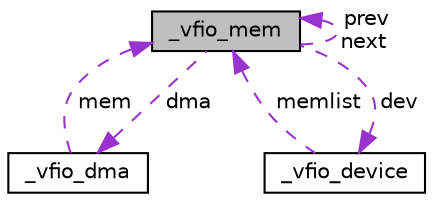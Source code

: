 digraph "_vfio_mem"
{
  edge [fontname="Helvetica",fontsize="10",labelfontname="Helvetica",labelfontsize="10"];
  node [fontname="Helvetica",fontsize="10",shape=record];
  Node1 [label="_vfio_mem",height=0.2,width=0.4,color="black", fillcolor="grey75", style="filled", fontcolor="black"];
  Node1 -> Node1 [dir="back",color="darkorchid3",fontsize="10",style="dashed",label=" prev\nnext" ,fontname="Helvetica"];
  Node2 -> Node1 [dir="back",color="darkorchid3",fontsize="10",style="dashed",label=" dma" ,fontname="Helvetica"];
  Node2 [label="_vfio_dma",height=0.2,width=0.4,color="black", fillcolor="white", style="filled",URL="$struct__vfio__dma.html",tooltip="VFIO dma allocation structure. "];
  Node1 -> Node2 [dir="back",color="darkorchid3",fontsize="10",style="dashed",label=" mem" ,fontname="Helvetica"];
  Node3 -> Node1 [dir="back",color="darkorchid3",fontsize="10",style="dashed",label=" dev" ,fontname="Helvetica"];
  Node3 [label="_vfio_device",height=0.2,width=0.4,color="black", fillcolor="white", style="filled",URL="$struct__vfio__device.html",tooltip="VFIO device structure. "];
  Node1 -> Node3 [dir="back",color="darkorchid3",fontsize="10",style="dashed",label=" memlist" ,fontname="Helvetica"];
}
